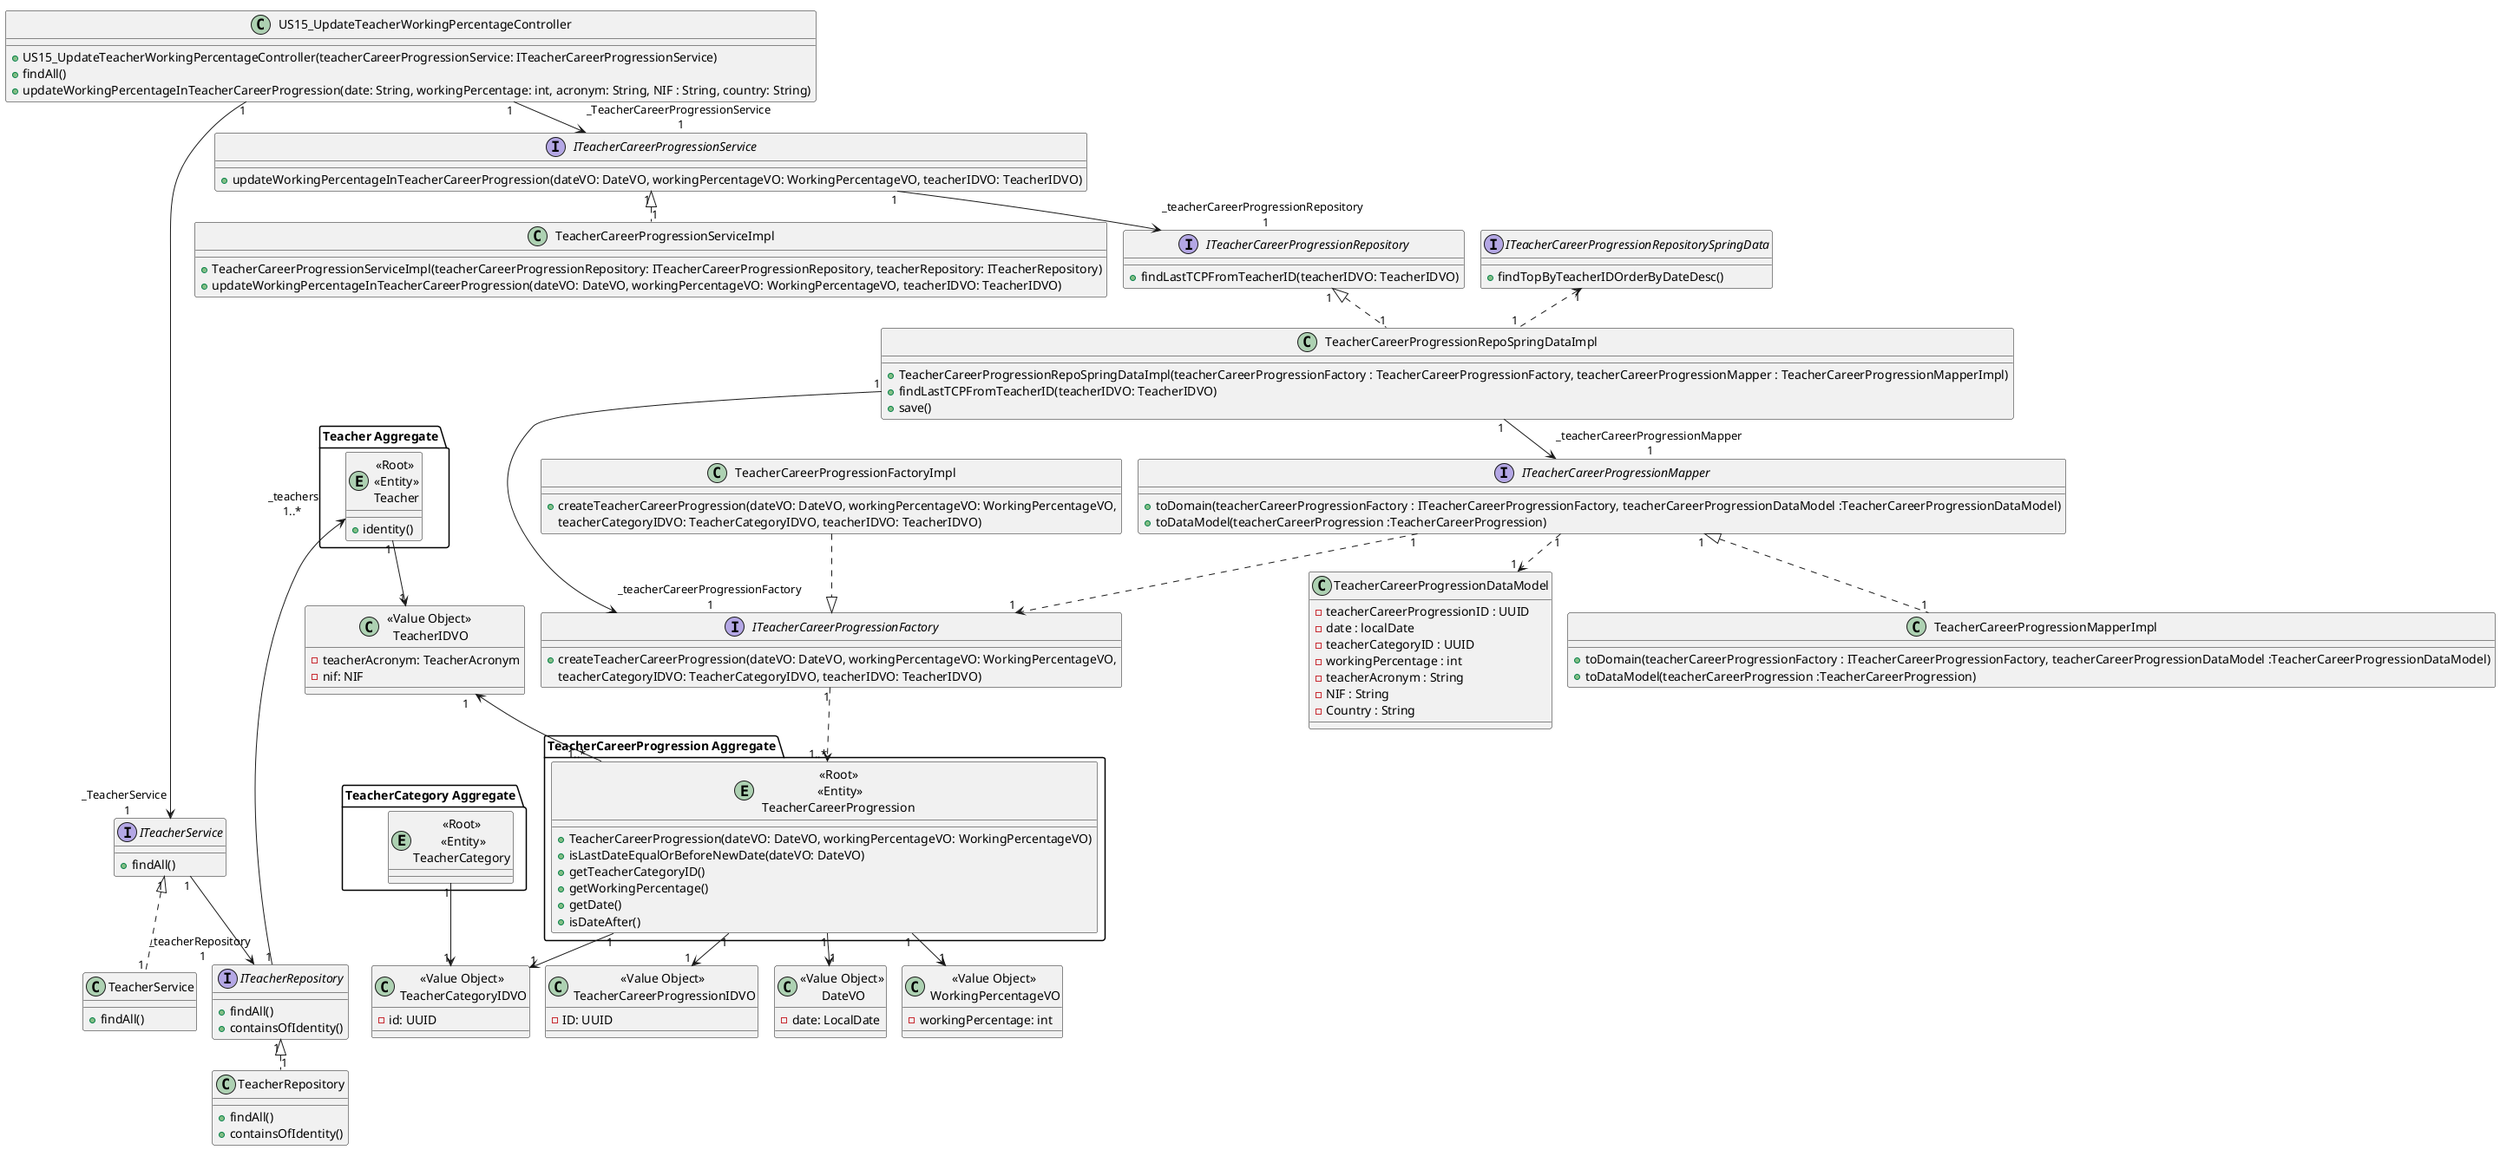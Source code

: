 @startuml
!pragma layout smetana
skinparam ranksep 120
skinparam nodesep 120

class US15_UpdateTeacherWorkingPercentageController {
    +US15_UpdateTeacherWorkingPercentageController(teacherCareerProgressionService: ITeacherCareerProgressionService)
    +findAll()
    +updateWorkingPercentageInTeacherCareerProgression(date: String, workingPercentage: int, acronym: String, NIF : String, country: String)
}

class TeacherCareerProgressionServiceImpl {
    +TeacherCareerProgressionServiceImpl(teacherCareerProgressionRepository: ITeacherCareerProgressionRepository, teacherRepository: ITeacherRepository)
    +updateWorkingPercentageInTeacherCareerProgression(dateVO: DateVO, workingPercentageVO: WorkingPercentageVO, teacherIDVO: TeacherIDVO)
}

interface ITeacherCareerProgressionService {
    +updateWorkingPercentageInTeacherCareerProgression(dateVO: DateVO, workingPercentageVO: WorkingPercentageVO, teacherIDVO: TeacherIDVO)
}

package "Teacher Aggregate" {
    entity "<<Root>>\n <<Entity>>\n Teacher" {
    +identity()
    }
}

class "<<Value Object>>\n TeacherIDVO" {
        -teacherAcronym: TeacherAcronym
        -nif: NIF
    }

package "TeacherCareerProgression Aggregate" {
    entity "<<Root>>\n <<Entity>>\nTeacherCareerProgression" {
        +TeacherCareerProgression(dateVO: DateVO, workingPercentageVO: WorkingPercentageVO)
        +isLastDateEqualOrBeforeNewDate(dateVO: DateVO)
        +getTeacherCategoryID()
        +getWorkingPercentage()
        +getDate()
        +isDateAfter()
    }
}

    class "<<Value Object>>\n TeacherCareerProgressionIDVO" {
          -ID: UUID
    }

    class "<<Value Object>>\n DateVO" {
          -date: LocalDate
    }

    class "<<Value Object>>\n WorkingPercentageVO" {
              -workingPercentage: int
   }

class TeacherCareerProgressionRepoSpringDataImpl {
    +TeacherCareerProgressionRepoSpringDataImpl(teacherCareerProgressionFactory : TeacherCareerProgressionFactory, teacherCareerProgressionMapper : TeacherCareerProgressionMapperImpl)
    +findLastTCPFromTeacherID(teacherIDVO: TeacherIDVO)
    +save()
}

class TeacherRepository {
    +findAll()
    +containsOfIdentity()
}

package "TeacherCategory Aggregate" {
    entity "<<Root>>\n <<Entity>>\nTeacherCategory" {
    }
}

interface ITeacherCareerProgressionRepository {
    +findLastTCPFromTeacherID(teacherIDVO: TeacherIDVO)
}

interface ITeacherRepository {
    +findAll()
    +containsOfIdentity()
}

class "<<Value Object>>\n TeacherCategoryIDVO" {
                -id: UUID
}

class TeacherCareerProgressionFactoryImpl {
    +createTeacherCareerProgression(dateVO: DateVO, workingPercentageVO: WorkingPercentageVO,
                                        teacherCategoryIDVO: TeacherCategoryIDVO, teacherIDVO: TeacherIDVO)
}

interface ITeacherCareerProgressionFactory {
    +createTeacherCareerProgression(dateVO: DateVO, workingPercentageVO: WorkingPercentageVO,
                                        teacherCategoryIDVO: TeacherCategoryIDVO, teacherIDVO: TeacherIDVO)
}

class TeacherCareerProgressionMapperImpl {
    +toDomain(teacherCareerProgressionFactory : ITeacherCareerProgressionFactory, teacherCareerProgressionDataModel :TeacherCareerProgressionDataModel)
    +toDataModel(teacherCareerProgression :TeacherCareerProgression)
}

interface ITeacherCareerProgressionMapper {
    +toDomain(teacherCareerProgressionFactory : ITeacherCareerProgressionFactory, teacherCareerProgressionDataModel :TeacherCareerProgressionDataModel)
    +toDataModel(teacherCareerProgression :TeacherCareerProgression)
}


class TeacherCareerProgressionDataModel {
    -teacherCareerProgressionID : UUID
    -date : localDate
    -teacherCategoryID : UUID
    -workingPercentage : int
    -teacherAcronym : String
    -NIF : String
    -Country : String
}

class TeacherService {
    +findAll()
}

interface ITeacherService {
    +findAll()
}

interface ITeacherCareerProgressionRepositorySpringData {
    +findTopByTeacherIDOrderByDateDesc()
}

US15_UpdateTeacherWorkingPercentageController "1" --> "_TeacherService \n 1" ITeacherService
US15_UpdateTeacherWorkingPercentageController "1" --> "_TeacherCareerProgressionService \n 1" ITeacherCareerProgressionService
ITeacherService "1" <|.. "1" TeacherService
ITeacherCareerProgressionService "1" <|.. "1" TeacherCareerProgressionServiceImpl
ITeacherService "1" --> "_teacherRepository \n 1" ITeacherRepository
ITeacherCareerProgressionService "1" --> "_teacherCareerProgressionRepository \n 1" ITeacherCareerProgressionRepository
"<<Root>>\n <<Entity>>\n Teacher" "_teachers         \n 1..*           " <---- "1" ITeacherRepository
TeacherCareerProgressionRepoSpringDataImpl "1" --> "_teacherCareerProgressionFactory \n1" ITeacherCareerProgressionFactory
TeacherCareerProgressionRepoSpringDataImpl "1" --> "_teacherCareerProgressionMapper \n1" ITeacherCareerProgressionMapper
ITeacherCareerProgressionMapper "1" <|.. "1" TeacherCareerProgressionMapperImpl
ITeacherCareerProgressionMapper "1" ..> "1" TeacherCareerProgressionDataModel
ITeacherCareerProgressionMapper "1" ..> "1" ITeacherCareerProgressionFactory
"<<Value Object>>\n TeacherIDVO" "1  " <-- "\n 1..*     " "<<Root>>\n <<Entity>>\nTeacherCareerProgression"
ITeacherCareerProgressionFactory "1" ..> "   \n        1..*" "<<Root>>\n <<Entity>>\nTeacherCareerProgression"
TeacherCareerProgressionFactoryImpl ..|> ITeacherCareerProgressionFactory
"<<Root>>\n <<Entity>>\n Teacher" "1" --> "1" "<<Value Object>>\n TeacherIDVO"
"<<Root>>\n <<Entity>>\nTeacherCareerProgression" "1" --> "1" "<<Value Object>>\n TeacherCareerProgressionIDVO"
"<<Root>>\n <<Entity>>\nTeacherCareerProgression" "1" --> "1" "<<Value Object>>\n DateVO"
"<<Root>>\n <<Entity>>\nTeacherCareerProgression" "1" --> "1" "<<Value Object>>\n WorkingPercentageVO"
"<<Root>>\n <<Entity>>\nTeacherCareerProgression" "1" --> "1" "<<Value Object>>\n TeacherCategoryIDVO"
"<<Value Object>>\n TeacherCategoryIDVO" "1" <-u- "1" "<<Root>>\n <<Entity>>\nTeacherCategory"
ITeacherCareerProgressionRepository "1" <|.. "1"  TeacherCareerProgressionRepoSpringDataImpl
ITeacherRepository "1"  <|.. "1" TeacherRepository
ITeacherCareerProgressionRepositorySpringData "1" <.. "1" TeacherCareerProgressionRepoSpringDataImpl
@enduml